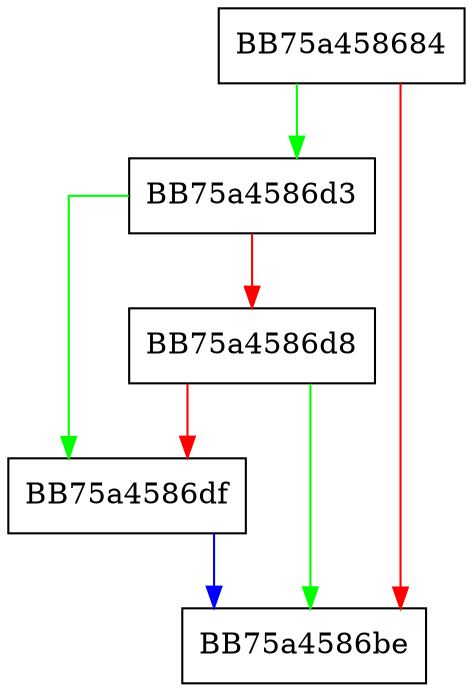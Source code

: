 digraph sqlite3LocateCollSeq {
  node [shape="box"];
  graph [splines=ortho];
  BB75a458684 -> BB75a4586d3 [color="green"];
  BB75a458684 -> BB75a4586be [color="red"];
  BB75a4586d3 -> BB75a4586df [color="green"];
  BB75a4586d3 -> BB75a4586d8 [color="red"];
  BB75a4586d8 -> BB75a4586be [color="green"];
  BB75a4586d8 -> BB75a4586df [color="red"];
  BB75a4586df -> BB75a4586be [color="blue"];
}